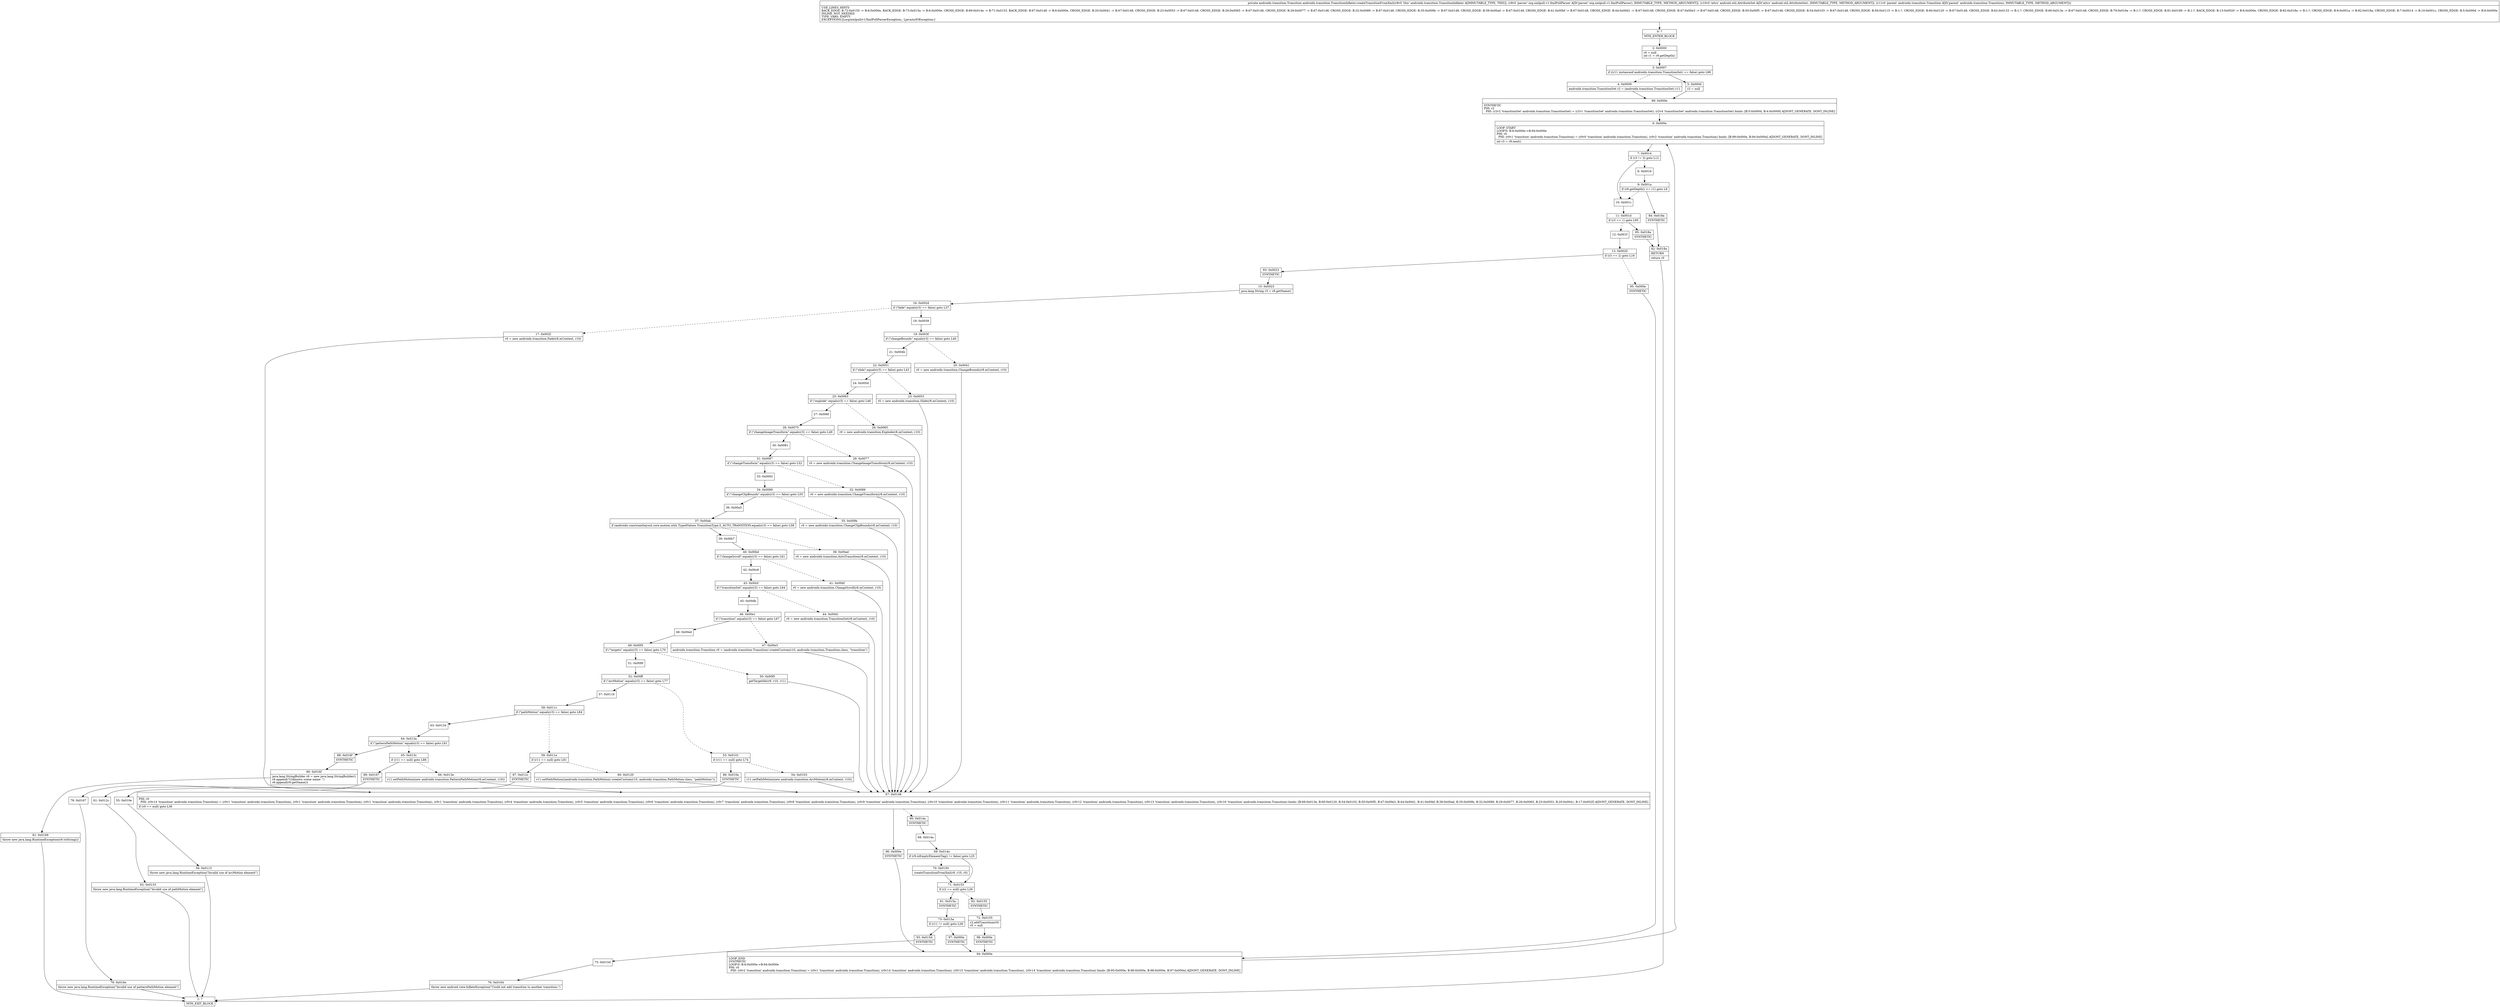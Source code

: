 digraph "CFG forandroidx.transition.TransitionInflater.createTransitionFromXml(Lorg\/xmlpull\/v1\/XmlPullParser;Landroid\/util\/AttributeSet;Landroidx\/transition\/Transition;)Landroidx\/transition\/Transition;" {
Node_0 [shape=record,label="{0\:\ ?|MTH_ENTER_BLOCK\l}"];
Node_2 [shape=record,label="{2\:\ 0x0000|r0 = null\lint r1 = r9.getDepth()\l}"];
Node_3 [shape=record,label="{3\:\ 0x0007|if ((r11 instanceof androidx.transition.TransitionSet) == false) goto L96\l}"];
Node_4 [shape=record,label="{4\:\ 0x0009|androidx.transition.TransitionSet r2 = (androidx.transition.TransitionSet) r11\l}"];
Node_99 [shape=record,label="{99\:\ 0x000e|SYNTHETIC\lPHI: r2 \l  PHI: (r2v2 'transitionSet' androidx.transition.TransitionSet) = (r2v1 'transitionSet' androidx.transition.TransitionSet), (r2v4 'transitionSet' androidx.transition.TransitionSet) binds: [B:5:0x000d, B:4:0x0009] A[DONT_GENERATE, DONT_INLINE]\l}"];
Node_6 [shape=record,label="{6\:\ 0x000e|LOOP_START\lLOOP:0: B:6:0x000e\-\>B:94:0x000e\lPHI: r0 \l  PHI: (r0v1 'transition' androidx.transition.Transition) = (r0v0 'transition' androidx.transition.Transition), (r0v2 'transition' androidx.transition.Transition) binds: [B:99:0x000e, B:94:0x000e] A[DONT_GENERATE, DONT_INLINE]\l|int r3 = r9.next()\l}"];
Node_7 [shape=record,label="{7\:\ 0x0014|if (r3 != 3) goto L12\l}"];
Node_8 [shape=record,label="{8\:\ 0x0016}"];
Node_9 [shape=record,label="{9\:\ 0x001a|if (r9.getDepth() \<= r1) goto L9\l}"];
Node_84 [shape=record,label="{84\:\ 0x018a|SYNTHETIC\l}"];
Node_82 [shape=record,label="{82\:\ 0x018a|RETURN\l|return r0\l}"];
Node_1 [shape=record,label="{1\:\ ?|MTH_EXIT_BLOCK\l}"];
Node_10 [shape=record,label="{10\:\ 0x001c}"];
Node_11 [shape=record,label="{11\:\ 0x001d|if (r3 == 1) goto L95\l}"];
Node_12 [shape=record,label="{12\:\ 0x001f}"];
Node_13 [shape=record,label="{13\:\ 0x0020|if (r3 == 2) goto L16\l}"];
Node_83 [shape=record,label="{83\:\ 0x0023|SYNTHETIC\l}"];
Node_15 [shape=record,label="{15\:\ 0x0023|java.lang.String r3 = r9.getName()\l}"];
Node_16 [shape=record,label="{16\:\ 0x002d|if (\"fade\".equals(r3) == false) goto L37\l}"];
Node_17 [shape=record,label="{17\:\ 0x002f|r0 = new androidx.transition.Fade(r8.mContext, r10)\l}"];
Node_67 [shape=record,label="{67\:\ 0x0148|PHI: r0 \l  PHI: (r0v14 'transition' androidx.transition.Transition) = (r0v1 'transition' androidx.transition.Transition), (r0v1 'transition' androidx.transition.Transition), (r0v1 'transition' androidx.transition.Transition), (r0v1 'transition' androidx.transition.Transition), (r0v4 'transition' androidx.transition.Transition), (r0v5 'transition' androidx.transition.Transition), (r0v6 'transition' androidx.transition.Transition), (r0v7 'transition' androidx.transition.Transition), (r0v8 'transition' androidx.transition.Transition), (r0v9 'transition' androidx.transition.Transition), (r0v10 'transition' androidx.transition.Transition), (r0v11 'transition' androidx.transition.Transition), (r0v12 'transition' androidx.transition.Transition), (r0v13 'transition' androidx.transition.Transition), (r0v16 'transition' androidx.transition.Transition) binds: [B:66:0x013e, B:60:0x0120, B:54:0x0103, B:50:0x00f5, B:47:0x00e3, B:44:0x00d1, B:41:0x00bf, B:38:0x00ad, B:35:0x009b, B:32:0x0089, B:29:0x0077, B:26:0x0065, B:23:0x0053, B:20:0x0041, B:17:0x002f] A[DONT_GENERATE, DONT_INLINE]\l|if (r0 == null) goto L36\l}"];
Node_90 [shape=record,label="{90\:\ 0x014a|SYNTHETIC\l}"];
Node_68 [shape=record,label="{68\:\ 0x014a}"];
Node_69 [shape=record,label="{69\:\ 0x014e|if (r9.isEmptyElementTag() != false) goto L25\l}"];
Node_70 [shape=record,label="{70\:\ 0x0150|createTransitionFromXml(r9, r10, r0)\l}"];
Node_71 [shape=record,label="{71\:\ 0x0153|if (r2 == null) goto L26\l}"];
Node_91 [shape=record,label="{91\:\ 0x015a|SYNTHETIC\l}"];
Node_73 [shape=record,label="{73\:\ 0x015a|if (r11 != null) goto L28\l}"];
Node_93 [shape=record,label="{93\:\ 0x015d|SYNTHETIC\l}"];
Node_75 [shape=record,label="{75\:\ 0x015d}"];
Node_76 [shape=record,label="{76\:\ 0x0164|throw new android.view.InflateException(\"Could not add transition to another transition.\")\l}"];
Node_97 [shape=record,label="{97\:\ 0x000e|SYNTHETIC\l}"];
Node_94 [shape=record,label="{94\:\ 0x000e|LOOP_END\lSYNTHETIC\lLOOP:0: B:6:0x000e\-\>B:94:0x000e\lPHI: r0 \l  PHI: (r0v2 'transition' androidx.transition.Transition) = (r0v1 'transition' androidx.transition.Transition), (r0v14 'transition' androidx.transition.Transition), (r0v15 'transition' androidx.transition.Transition), (r0v14 'transition' androidx.transition.Transition) binds: [B:95:0x000e, B:96:0x000e, B:98:0x000e, B:97:0x000e] A[DONT_GENERATE, DONT_INLINE]\l}"];
Node_92 [shape=record,label="{92\:\ 0x0155|SYNTHETIC\l}"];
Node_72 [shape=record,label="{72\:\ 0x0155|r2.addTransition(r0)\lr0 = null\l}"];
Node_98 [shape=record,label="{98\:\ 0x000e|SYNTHETIC\l}"];
Node_96 [shape=record,label="{96\:\ 0x000e|SYNTHETIC\l}"];
Node_18 [shape=record,label="{18\:\ 0x0039}"];
Node_19 [shape=record,label="{19\:\ 0x003f|if (\"changeBounds\".equals(r3) == false) goto L40\l}"];
Node_20 [shape=record,label="{20\:\ 0x0041|r0 = new androidx.transition.ChangeBounds(r8.mContext, r10)\l}"];
Node_21 [shape=record,label="{21\:\ 0x004b}"];
Node_22 [shape=record,label="{22\:\ 0x0051|if (\"slide\".equals(r3) == false) goto L43\l}"];
Node_23 [shape=record,label="{23\:\ 0x0053|r0 = new androidx.transition.Slide(r8.mContext, r10)\l}"];
Node_24 [shape=record,label="{24\:\ 0x005d}"];
Node_25 [shape=record,label="{25\:\ 0x0063|if (\"explode\".equals(r3) == false) goto L46\l}"];
Node_26 [shape=record,label="{26\:\ 0x0065|r0 = new androidx.transition.Explode(r8.mContext, r10)\l}"];
Node_27 [shape=record,label="{27\:\ 0x006f}"];
Node_28 [shape=record,label="{28\:\ 0x0075|if (\"changeImageTransform\".equals(r3) == false) goto L49\l}"];
Node_29 [shape=record,label="{29\:\ 0x0077|r0 = new androidx.transition.ChangeImageTransform(r8.mContext, r10)\l}"];
Node_30 [shape=record,label="{30\:\ 0x0081}"];
Node_31 [shape=record,label="{31\:\ 0x0087|if (\"changeTransform\".equals(r3) == false) goto L52\l}"];
Node_32 [shape=record,label="{32\:\ 0x0089|r0 = new androidx.transition.ChangeTransform(r8.mContext, r10)\l}"];
Node_33 [shape=record,label="{33\:\ 0x0093}"];
Node_34 [shape=record,label="{34\:\ 0x0099|if (\"changeClipBounds\".equals(r3) == false) goto L55\l}"];
Node_35 [shape=record,label="{35\:\ 0x009b|r0 = new androidx.transition.ChangeClipBounds(r8.mContext, r10)\l}"];
Node_36 [shape=record,label="{36\:\ 0x00a5}"];
Node_37 [shape=record,label="{37\:\ 0x00ab|if (androidx.constraintlayout.core.motion.utils.TypedValues.TransitionType.S_AUTO_TRANSITION.equals(r3) == false) goto L58\l}"];
Node_38 [shape=record,label="{38\:\ 0x00ad|r0 = new androidx.transition.AutoTransition(r8.mContext, r10)\l}"];
Node_39 [shape=record,label="{39\:\ 0x00b7}"];
Node_40 [shape=record,label="{40\:\ 0x00bd|if (\"changeScroll\".equals(r3) == false) goto L61\l}"];
Node_41 [shape=record,label="{41\:\ 0x00bf|r0 = new androidx.transition.ChangeScroll(r8.mContext, r10)\l}"];
Node_42 [shape=record,label="{42\:\ 0x00c9}"];
Node_43 [shape=record,label="{43\:\ 0x00cf|if (\"transitionSet\".equals(r3) == false) goto L64\l}"];
Node_44 [shape=record,label="{44\:\ 0x00d1|r0 = new androidx.transition.TransitionSet(r8.mContext, r10)\l}"];
Node_45 [shape=record,label="{45\:\ 0x00db}"];
Node_46 [shape=record,label="{46\:\ 0x00e1|if (\"transition\".equals(r3) == false) goto L67\l}"];
Node_47 [shape=record,label="{47\:\ 0x00e3|androidx.transition.Transition r0 = (androidx.transition.Transition) createCustom(r10, androidx.transition.Transition.class, \"transition\")\l}"];
Node_48 [shape=record,label="{48\:\ 0x00ed}"];
Node_49 [shape=record,label="{49\:\ 0x00f3|if (\"targets\".equals(r3) == false) goto L70\l}"];
Node_50 [shape=record,label="{50\:\ 0x00f5|getTargetIds(r9, r10, r11)\l}"];
Node_51 [shape=record,label="{51\:\ 0x00f9}"];
Node_52 [shape=record,label="{52\:\ 0x00ff|if (\"arcMotion\".equals(r3) == false) goto L77\l}"];
Node_53 [shape=record,label="{53\:\ 0x0101|if (r11 == null) goto L74\l}"];
Node_54 [shape=record,label="{54\:\ 0x0103|r11.setPathMotion(new androidx.transition.ArcMotion(r8.mContext, r10))\l}"];
Node_86 [shape=record,label="{86\:\ 0x010e|SYNTHETIC\l}"];
Node_55 [shape=record,label="{55\:\ 0x010e}"];
Node_56 [shape=record,label="{56\:\ 0x0115|throw new java.lang.RuntimeException(\"Invalid use of arcMotion element\")\l}"];
Node_57 [shape=record,label="{57\:\ 0x0116}"];
Node_58 [shape=record,label="{58\:\ 0x011c|if (\"pathMotion\".equals(r3) == false) goto L84\l}"];
Node_59 [shape=record,label="{59\:\ 0x011e|if (r11 == null) goto L81\l}"];
Node_60 [shape=record,label="{60\:\ 0x0120|r11.setPathMotion((androidx.transition.PathMotion) createCustom(r10, androidx.transition.PathMotion.class, \"pathMotion\"))\l}"];
Node_87 [shape=record,label="{87\:\ 0x012c|SYNTHETIC\l}"];
Node_61 [shape=record,label="{61\:\ 0x012c}"];
Node_62 [shape=record,label="{62\:\ 0x0133|throw new java.lang.RuntimeException(\"Invalid use of pathMotion element\")\l}"];
Node_63 [shape=record,label="{63\:\ 0x0134}"];
Node_64 [shape=record,label="{64\:\ 0x013a|if (\"patternPathMotion\".equals(r3) == false) goto L91\l}"];
Node_65 [shape=record,label="{65\:\ 0x013c|if (r11 == null) goto L88\l}"];
Node_66 [shape=record,label="{66\:\ 0x013e|r11.setPathMotion(new androidx.transition.PatternPathMotion(r8.mContext, r10))\l}"];
Node_89 [shape=record,label="{89\:\ 0x0167|SYNTHETIC\l}"];
Node_78 [shape=record,label="{78\:\ 0x0167}"];
Node_79 [shape=record,label="{79\:\ 0x016e|throw new java.lang.RuntimeException(\"Invalid use of patternPathMotion element\")\l}"];
Node_88 [shape=record,label="{88\:\ 0x016f|SYNTHETIC\l}"];
Node_80 [shape=record,label="{80\:\ 0x016f|java.lang.StringBuilder r6 = new java.lang.StringBuilder()\lr6.append(\"Unknown scene name: \")\lr6.append(r9.getName())\l}"];
Node_81 [shape=record,label="{81\:\ 0x0189|throw new java.lang.RuntimeException(r6.toString())\l}"];
Node_95 [shape=record,label="{95\:\ 0x000e|SYNTHETIC\l}"];
Node_85 [shape=record,label="{85\:\ 0x018a|SYNTHETIC\l}"];
Node_5 [shape=record,label="{5\:\ 0x000d|r2 = null\l}"];
MethodNode[shape=record,label="{private androidx.transition.Transition androidx.transition.TransitionInflater.createTransitionFromXml((r8v0 'this' androidx.transition.TransitionInflater A[IMMUTABLE_TYPE, THIS]), (r9v0 'parser' org.xmlpull.v1.XmlPullParser A[D('parser' org.xmlpull.v1.XmlPullParser), IMMUTABLE_TYPE, METHOD_ARGUMENT]), (r10v0 'attrs' android.util.AttributeSet A[D('attrs' android.util.AttributeSet), IMMUTABLE_TYPE, METHOD_ARGUMENT]), (r11v0 'parent' androidx.transition.Transition A[D('parent' androidx.transition.Transition), IMMUTABLE_TYPE, METHOD_ARGUMENT]))  | USE_LINES_HINTS\lBACK_EDGE: B:72:0x0155 \-\> B:6:0x000e, BACK_EDGE: B:73:0x015a \-\> B:6:0x000e, CROSS_EDGE: B:69:0x014e \-\> B:71:0x0153, BACK_EDGE: B:67:0x0148 \-\> B:6:0x000e, CROSS_EDGE: B:20:0x0041 \-\> B:67:0x0148, CROSS_EDGE: B:23:0x0053 \-\> B:67:0x0148, CROSS_EDGE: B:26:0x0065 \-\> B:67:0x0148, CROSS_EDGE: B:29:0x0077 \-\> B:67:0x0148, CROSS_EDGE: B:32:0x0089 \-\> B:67:0x0148, CROSS_EDGE: B:35:0x009b \-\> B:67:0x0148, CROSS_EDGE: B:38:0x00ad \-\> B:67:0x0148, CROSS_EDGE: B:41:0x00bf \-\> B:67:0x0148, CROSS_EDGE: B:44:0x00d1 \-\> B:67:0x0148, CROSS_EDGE: B:47:0x00e3 \-\> B:67:0x0148, CROSS_EDGE: B:50:0x00f5 \-\> B:67:0x0148, CROSS_EDGE: B:54:0x0103 \-\> B:67:0x0148, CROSS_EDGE: B:56:0x0115 \-\> B:1:?, CROSS_EDGE: B:60:0x0120 \-\> B:67:0x0148, CROSS_EDGE: B:62:0x0133 \-\> B:1:?, CROSS_EDGE: B:66:0x013e \-\> B:67:0x0148, CROSS_EDGE: B:79:0x016e \-\> B:1:?, CROSS_EDGE: B:81:0x0189 \-\> B:1:?, BACK_EDGE: B:13:0x0020 \-\> B:6:0x000e, CROSS_EDGE: B:82:0x018a \-\> B:1:?, CROSS_EDGE: B:9:0x001a \-\> B:82:0x018a, CROSS_EDGE: B:7:0x0014 \-\> B:10:0x001c, CROSS_EDGE: B:5:0x000d \-\> B:6:0x000e\lINLINE_NOT_NEEDED\lTYPE_VARS: EMPTY\lEXCEPTIONS:[Lorg\/xmlpull\/v1\/XmlPullParserException;, Ljava\/io\/IOException;]\l}"];
MethodNode -> Node_0;Node_0 -> Node_2;
Node_2 -> Node_3;
Node_3 -> Node_4[style=dashed];
Node_3 -> Node_5;
Node_4 -> Node_99;
Node_99 -> Node_6;
Node_6 -> Node_7;
Node_7 -> Node_8[style=dashed];
Node_7 -> Node_10;
Node_8 -> Node_9;
Node_9 -> Node_10[style=dashed];
Node_9 -> Node_84;
Node_84 -> Node_82;
Node_82 -> Node_1;
Node_10 -> Node_11;
Node_11 -> Node_12[style=dashed];
Node_11 -> Node_85;
Node_12 -> Node_13;
Node_13 -> Node_83;
Node_13 -> Node_95[style=dashed];
Node_83 -> Node_15;
Node_15 -> Node_16;
Node_16 -> Node_17[style=dashed];
Node_16 -> Node_18;
Node_17 -> Node_67;
Node_67 -> Node_90[style=dashed];
Node_67 -> Node_96;
Node_90 -> Node_68;
Node_68 -> Node_69;
Node_69 -> Node_70[style=dashed];
Node_69 -> Node_71;
Node_70 -> Node_71;
Node_71 -> Node_91;
Node_71 -> Node_92[style=dashed];
Node_91 -> Node_73;
Node_73 -> Node_93;
Node_73 -> Node_97[style=dashed];
Node_93 -> Node_75;
Node_75 -> Node_76;
Node_76 -> Node_1;
Node_97 -> Node_94;
Node_94 -> Node_6;
Node_92 -> Node_72;
Node_72 -> Node_98;
Node_98 -> Node_94;
Node_96 -> Node_94;
Node_18 -> Node_19;
Node_19 -> Node_20[style=dashed];
Node_19 -> Node_21;
Node_20 -> Node_67;
Node_21 -> Node_22;
Node_22 -> Node_23[style=dashed];
Node_22 -> Node_24;
Node_23 -> Node_67;
Node_24 -> Node_25;
Node_25 -> Node_26[style=dashed];
Node_25 -> Node_27;
Node_26 -> Node_67;
Node_27 -> Node_28;
Node_28 -> Node_29[style=dashed];
Node_28 -> Node_30;
Node_29 -> Node_67;
Node_30 -> Node_31;
Node_31 -> Node_32[style=dashed];
Node_31 -> Node_33;
Node_32 -> Node_67;
Node_33 -> Node_34;
Node_34 -> Node_35[style=dashed];
Node_34 -> Node_36;
Node_35 -> Node_67;
Node_36 -> Node_37;
Node_37 -> Node_38[style=dashed];
Node_37 -> Node_39;
Node_38 -> Node_67;
Node_39 -> Node_40;
Node_40 -> Node_41[style=dashed];
Node_40 -> Node_42;
Node_41 -> Node_67;
Node_42 -> Node_43;
Node_43 -> Node_44[style=dashed];
Node_43 -> Node_45;
Node_44 -> Node_67;
Node_45 -> Node_46;
Node_46 -> Node_47[style=dashed];
Node_46 -> Node_48;
Node_47 -> Node_67;
Node_48 -> Node_49;
Node_49 -> Node_50[style=dashed];
Node_49 -> Node_51;
Node_50 -> Node_67;
Node_51 -> Node_52;
Node_52 -> Node_53[style=dashed];
Node_52 -> Node_57;
Node_53 -> Node_54[style=dashed];
Node_53 -> Node_86;
Node_54 -> Node_67;
Node_86 -> Node_55;
Node_55 -> Node_56;
Node_56 -> Node_1;
Node_57 -> Node_58;
Node_58 -> Node_59[style=dashed];
Node_58 -> Node_63;
Node_59 -> Node_60[style=dashed];
Node_59 -> Node_87;
Node_60 -> Node_67;
Node_87 -> Node_61;
Node_61 -> Node_62;
Node_62 -> Node_1;
Node_63 -> Node_64;
Node_64 -> Node_65[style=dashed];
Node_64 -> Node_88;
Node_65 -> Node_66[style=dashed];
Node_65 -> Node_89;
Node_66 -> Node_67;
Node_89 -> Node_78;
Node_78 -> Node_79;
Node_79 -> Node_1;
Node_88 -> Node_80;
Node_80 -> Node_81;
Node_81 -> Node_1;
Node_95 -> Node_94;
Node_85 -> Node_82;
Node_5 -> Node_99;
}

